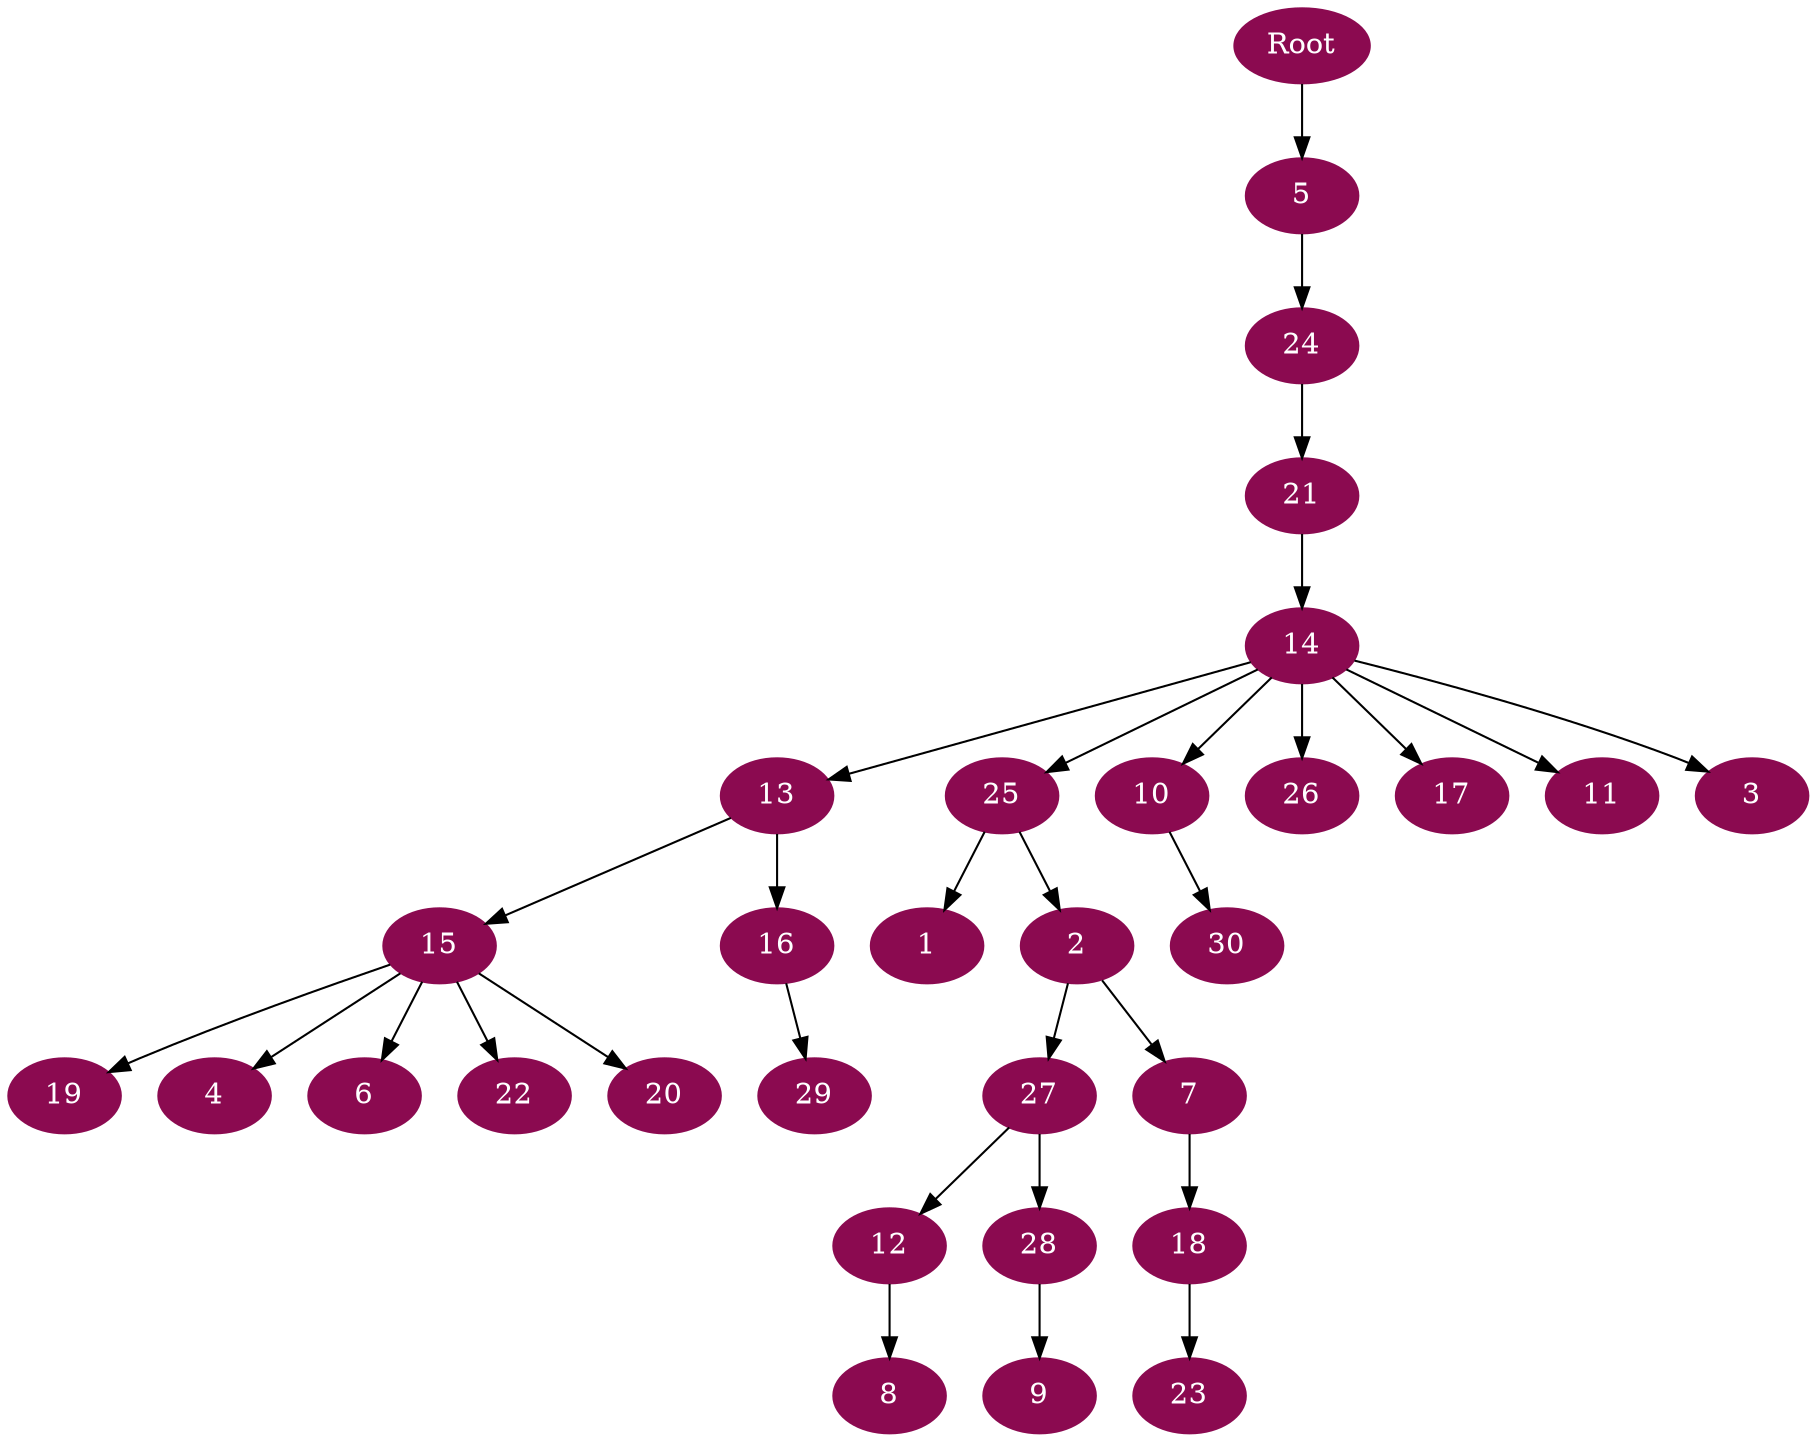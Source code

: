 digraph G {
node [color=deeppink4, style=filled, fontcolor=white];
Root -> 5;
5 -> 24;
24 -> 21;
21 -> 14;
14 -> 13;
13 -> 15;
15 -> 19;
15 -> 4;
15 -> 6;
15 -> 22;
15 -> 20;
13 -> 16;
16 -> 29;
14 -> 25;
25 -> 1;
25 -> 2;
2 -> 27;
27 -> 12;
12 -> 8;
27 -> 28;
28 -> 9;
2 -> 7;
7 -> 18;
18 -> 23;
14 -> 10;
10 -> 30;
14 -> 26;
14 -> 17;
14 -> 11;
14 -> 3;
}
